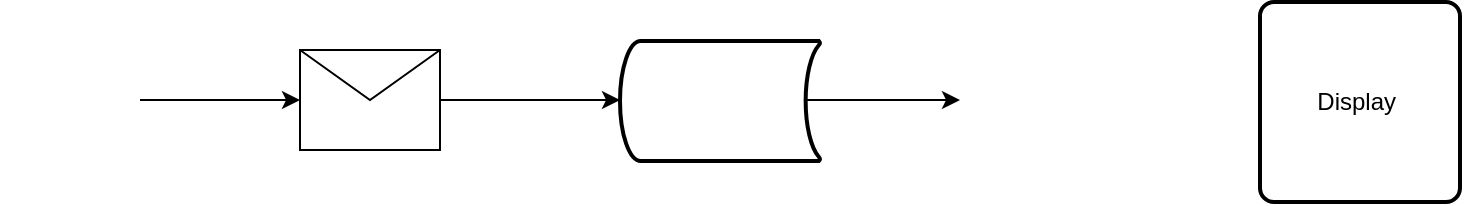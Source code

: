 <mxfile version="14.2.7" type="github">
  <diagram id="MupkjY-apFnL6Ezs9EWT" name="Page-1">
    <mxGraphModel dx="1422" dy="794" grid="1" gridSize="10" guides="1" tooltips="1" connect="1" arrows="1" fold="1" page="1" pageScale="1" pageWidth="1169" pageHeight="827" math="0" shadow="0">
      <root>
        <mxCell id="0" />
        <mxCell id="1" parent="0" />
        <mxCell id="HU59ZUTlWS1BO4ax0Ga1-9" style="edgeStyle=orthogonalEdgeStyle;rounded=0;orthogonalLoop=1;jettySize=auto;html=1;exitX=1;exitY=0.5;exitDx=0;exitDy=0;entryX=0;entryY=0.5;entryDx=0;entryDy=0;" edge="1" parent="1" source="HU59ZUTlWS1BO4ax0Ga1-2">
          <mxGeometry relative="1" as="geometry">
            <mxPoint x="370" y="75" as="targetPoint" />
          </mxGeometry>
        </mxCell>
        <mxCell id="HU59ZUTlWS1BO4ax0Ga1-2" value="" style="shape=message;html=1;whiteSpace=wrap;html=1;outlineConnect=0;" vertex="1" parent="1">
          <mxGeometry x="210" y="50" width="70" height="50" as="geometry" />
        </mxCell>
        <mxCell id="HU59ZUTlWS1BO4ax0Ga1-8" style="edgeStyle=orthogonalEdgeStyle;rounded=0;orthogonalLoop=1;jettySize=auto;html=1;exitX=1;exitY=0.5;exitDx=0;exitDy=0;entryX=0;entryY=0.5;entryDx=0;entryDy=0;" edge="1" parent="1" source="HU59ZUTlWS1BO4ax0Ga1-5" target="HU59ZUTlWS1BO4ax0Ga1-2">
          <mxGeometry relative="1" as="geometry" />
        </mxCell>
        <mxCell id="HU59ZUTlWS1BO4ax0Ga1-5" value="" style="shape=image;html=1;verticalAlign=top;verticalLabelPosition=bottom;labelBackgroundColor=#ffffff;imageAspect=0;aspect=fixed;image=https://cdn4.iconfinder.com/data/icons/evil-icons-user-interface/64/clip-128.png" vertex="1" parent="1">
          <mxGeometry x="60" y="40" width="70" height="70" as="geometry" />
        </mxCell>
        <mxCell id="HU59ZUTlWS1BO4ax0Ga1-12" style="edgeStyle=orthogonalEdgeStyle;rounded=0;orthogonalLoop=1;jettySize=auto;html=1;exitX=0.8;exitY=0.5;exitDx=0;exitDy=0;exitPerimeter=0;" edge="1" parent="1" target="HU59ZUTlWS1BO4ax0Ga1-7">
          <mxGeometry relative="1" as="geometry">
            <mxPoint x="450" y="75" as="sourcePoint" />
          </mxGeometry>
        </mxCell>
        <mxCell id="HU59ZUTlWS1BO4ax0Ga1-7" value="" style="shape=image;html=1;verticalAlign=top;verticalLabelPosition=bottom;labelBackgroundColor=#ffffff;imageAspect=0;aspect=fixed;image=https://cdn4.iconfinder.com/data/icons/basic-ui-2-line/32/exclamation-mark-triangle-sign-caution-128.png" vertex="1" parent="1">
          <mxGeometry x="540" y="38" width="75" height="75" as="geometry" />
        </mxCell>
        <mxCell id="HU59ZUTlWS1BO4ax0Ga1-13" value="" style="strokeWidth=2;html=1;shape=mxgraph.flowchart.stored_data;whiteSpace=wrap;" vertex="1" parent="1">
          <mxGeometry x="370" y="45.5" width="100" height="60" as="geometry" />
        </mxCell>
        <mxCell id="HU59ZUTlWS1BO4ax0Ga1-14" value="Display&amp;nbsp;" style="rounded=1;whiteSpace=wrap;html=1;absoluteArcSize=1;arcSize=14;strokeWidth=2;" vertex="1" parent="1">
          <mxGeometry x="690" y="26" width="100" height="100" as="geometry" />
        </mxCell>
      </root>
    </mxGraphModel>
  </diagram>
</mxfile>
